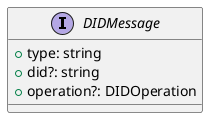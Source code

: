@startuml
interface DIDMessage {
  + type: string
  + did?: string
  + operation?: DIDOperation
}
@enduml